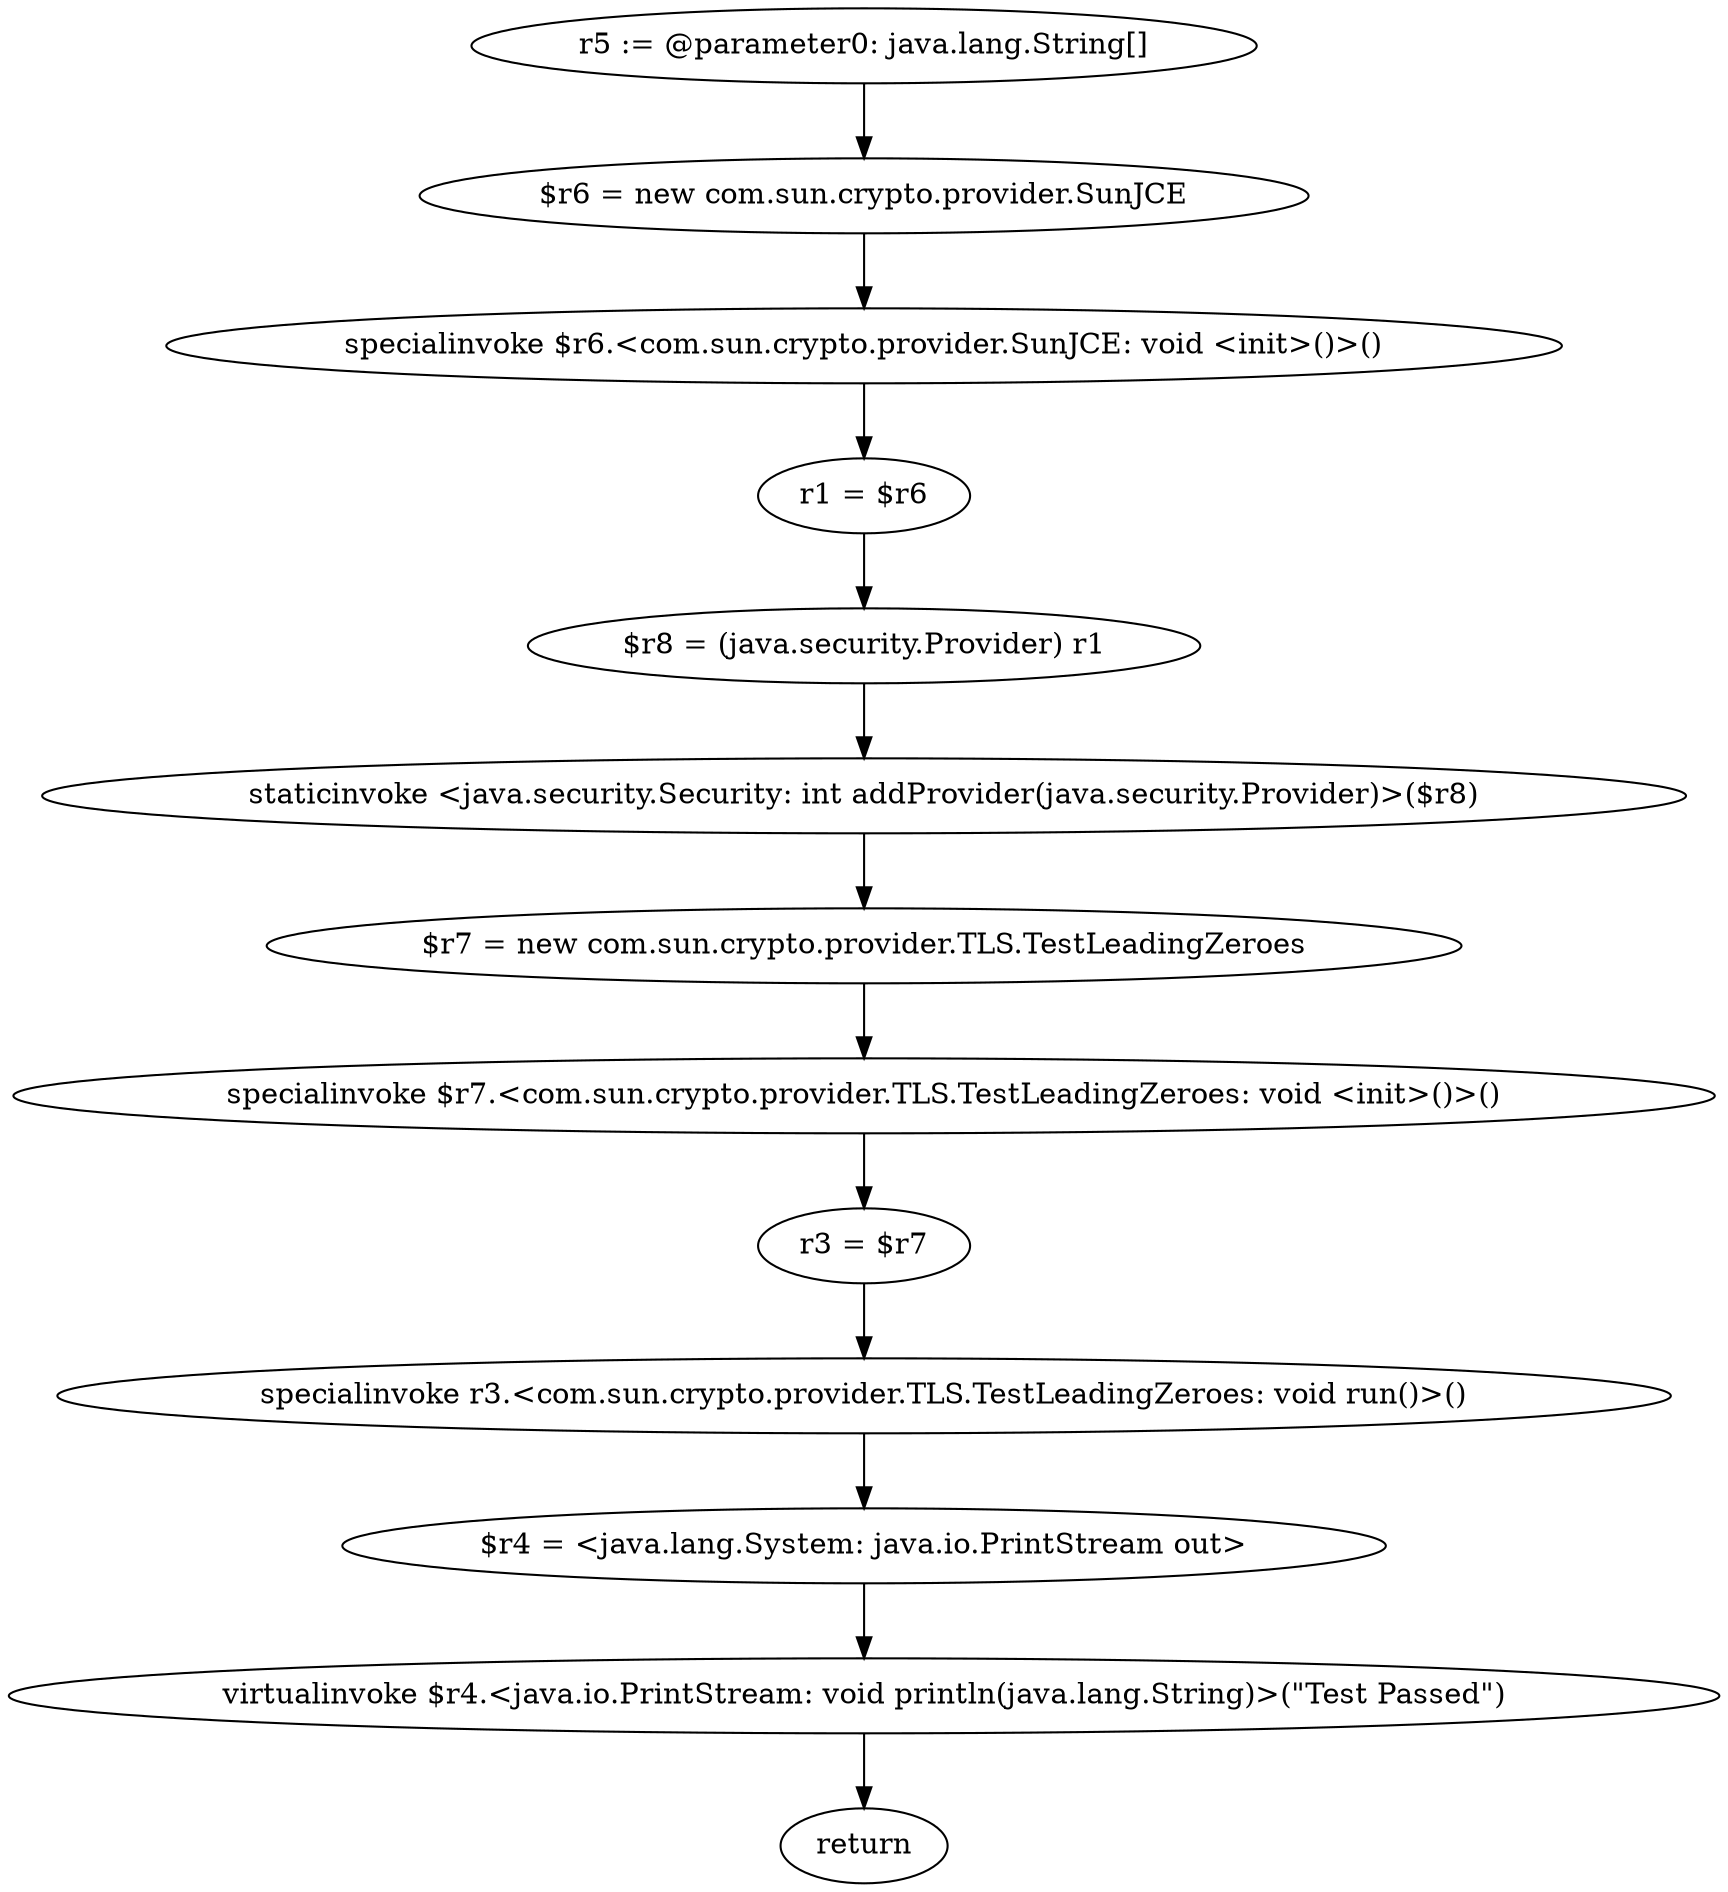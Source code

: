 digraph "unitGraph" {
    "r5 := @parameter0: java.lang.String[]"
    "$r6 = new com.sun.crypto.provider.SunJCE"
    "specialinvoke $r6.<com.sun.crypto.provider.SunJCE: void <init>()>()"
    "r1 = $r6"
    "$r8 = (java.security.Provider) r1"
    "staticinvoke <java.security.Security: int addProvider(java.security.Provider)>($r8)"
    "$r7 = new com.sun.crypto.provider.TLS.TestLeadingZeroes"
    "specialinvoke $r7.<com.sun.crypto.provider.TLS.TestLeadingZeroes: void <init>()>()"
    "r3 = $r7"
    "specialinvoke r3.<com.sun.crypto.provider.TLS.TestLeadingZeroes: void run()>()"
    "$r4 = <java.lang.System: java.io.PrintStream out>"
    "virtualinvoke $r4.<java.io.PrintStream: void println(java.lang.String)>(\"Test Passed\")"
    "return"
    "r5 := @parameter0: java.lang.String[]"->"$r6 = new com.sun.crypto.provider.SunJCE";
    "$r6 = new com.sun.crypto.provider.SunJCE"->"specialinvoke $r6.<com.sun.crypto.provider.SunJCE: void <init>()>()";
    "specialinvoke $r6.<com.sun.crypto.provider.SunJCE: void <init>()>()"->"r1 = $r6";
    "r1 = $r6"->"$r8 = (java.security.Provider) r1";
    "$r8 = (java.security.Provider) r1"->"staticinvoke <java.security.Security: int addProvider(java.security.Provider)>($r8)";
    "staticinvoke <java.security.Security: int addProvider(java.security.Provider)>($r8)"->"$r7 = new com.sun.crypto.provider.TLS.TestLeadingZeroes";
    "$r7 = new com.sun.crypto.provider.TLS.TestLeadingZeroes"->"specialinvoke $r7.<com.sun.crypto.provider.TLS.TestLeadingZeroes: void <init>()>()";
    "specialinvoke $r7.<com.sun.crypto.provider.TLS.TestLeadingZeroes: void <init>()>()"->"r3 = $r7";
    "r3 = $r7"->"specialinvoke r3.<com.sun.crypto.provider.TLS.TestLeadingZeroes: void run()>()";
    "specialinvoke r3.<com.sun.crypto.provider.TLS.TestLeadingZeroes: void run()>()"->"$r4 = <java.lang.System: java.io.PrintStream out>";
    "$r4 = <java.lang.System: java.io.PrintStream out>"->"virtualinvoke $r4.<java.io.PrintStream: void println(java.lang.String)>(\"Test Passed\")";
    "virtualinvoke $r4.<java.io.PrintStream: void println(java.lang.String)>(\"Test Passed\")"->"return";
}
